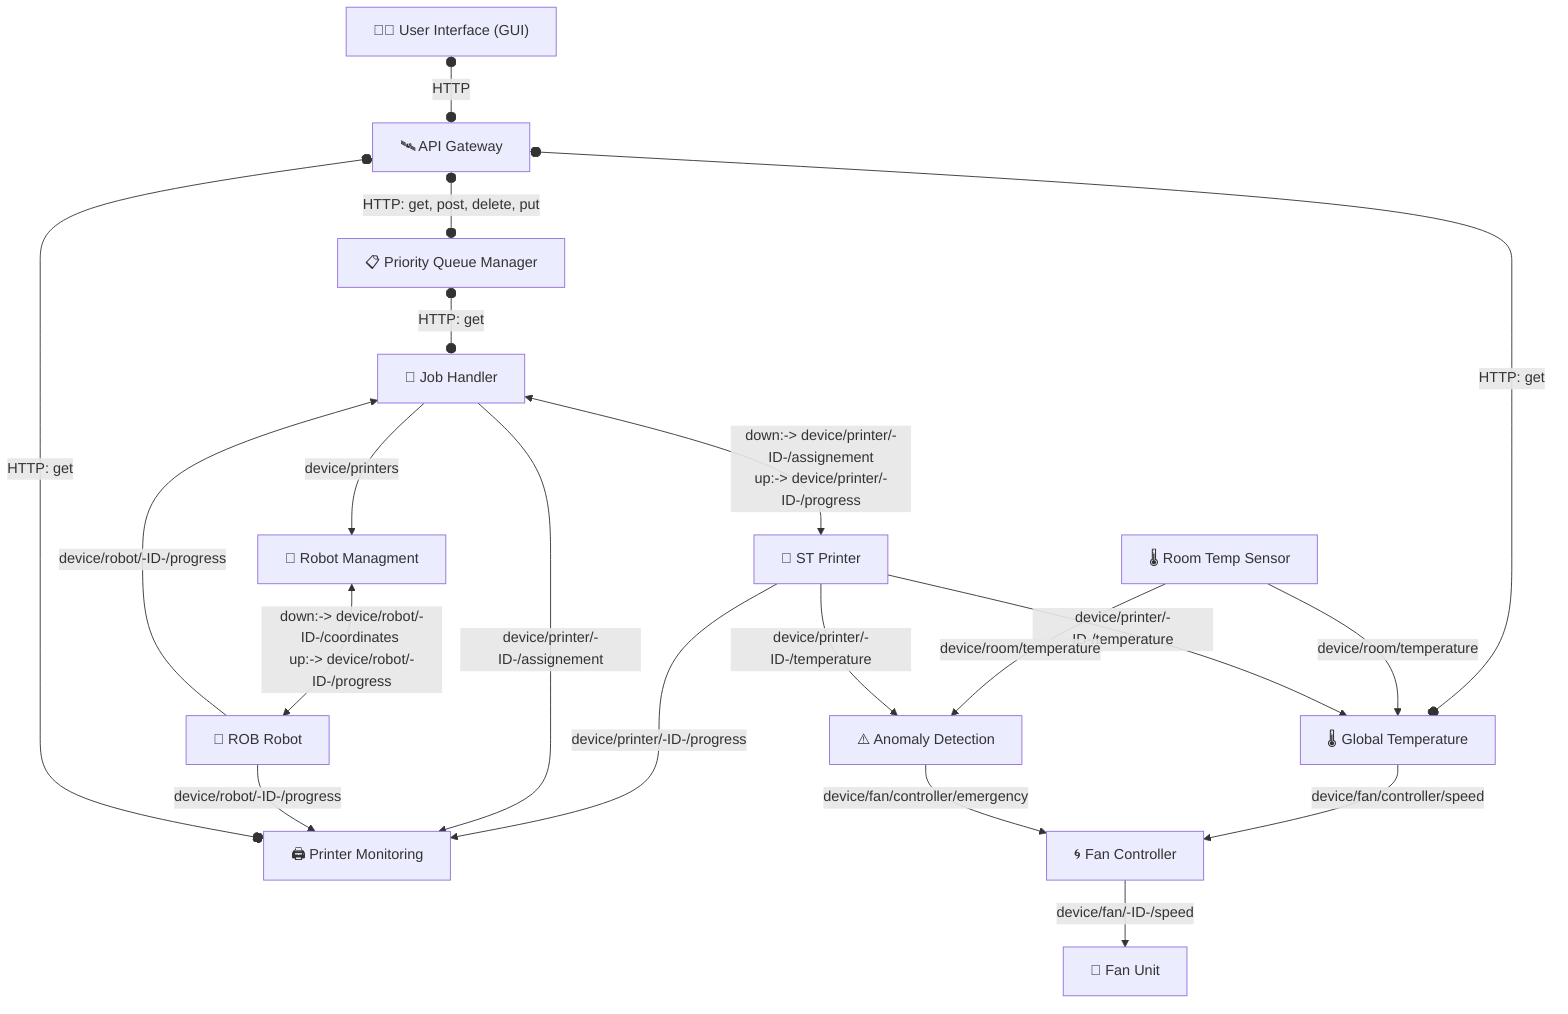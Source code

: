 flowchart TB

%% User Interaction Layer
GUI["🧑‍💻 User Interface (GUI)"]

%% HTTP Communication Layer
APIGW["🛰 API Gateway"]
QueueMgr["📋 Priority Queue Manager"]
TempGlobal["🌡 Global Temperature"]
PrinterMon["🖨 Printer Monitoring"]

%% MQTT Communication Layer
JobHandler["🧠 Job Handler"]
Planning["🧭 Robot Managment"]
ST["🧱 ST Printer"]
Anomaly["⚠️ Anomaly Detection"]
FanCtrl["🌀 Fan Controller"]

%% Device Layer (emoji-enhanced)
Robot["🤖 ROB Robot"]
Fan["💨 Fan Unit"]
TempSensor["🌡 Room Temp Sensor"]

%% Data Flow 
GUI o--o|HTTP| APIGW
APIGW o--o|HTTP: get, post, delete, put| QueueMgr
APIGW o--o|HTTP: get| TempGlobal
QueueMgr o--o|HTTP: get| JobHandler

JobHandler -->|device/printers| Planning

TempSensor -->|device/room/temperature| TempGlobal

ST -->|device/printer/-ID-/temperature| TempGlobal 
ST -->|device/printer/-ID-/progress| PrinterMon
JobHandler -->|device/printer/-ID-/assignement| PrinterMon
JobHandler <-->|down:-> device/printer/-ID-/assignement
up:-> device/printer/-ID-/progress | ST

Planning <-->|down:-> device/robot/-ID-/coordinates 
up:-> device/robot/-ID-/progress| Robot
Robot -->|device/robot/-ID-/progress| PrinterMon
Robot -->|device/robot/-ID-/progress| JobHandler 

APIGW o--o|HTTP: get| PrinterMon

TempGlobal -->|device/fan/controller/speed| FanCtrl
FanCtrl -->|device/fan/-ID-/speed| Fan

TempSensor -->|device/room/temperature| Anomaly
ST -->|device/printer/-ID-/temperature| Anomaly
Anomaly -->|device/fan/controller/emergency| FanCtrl
